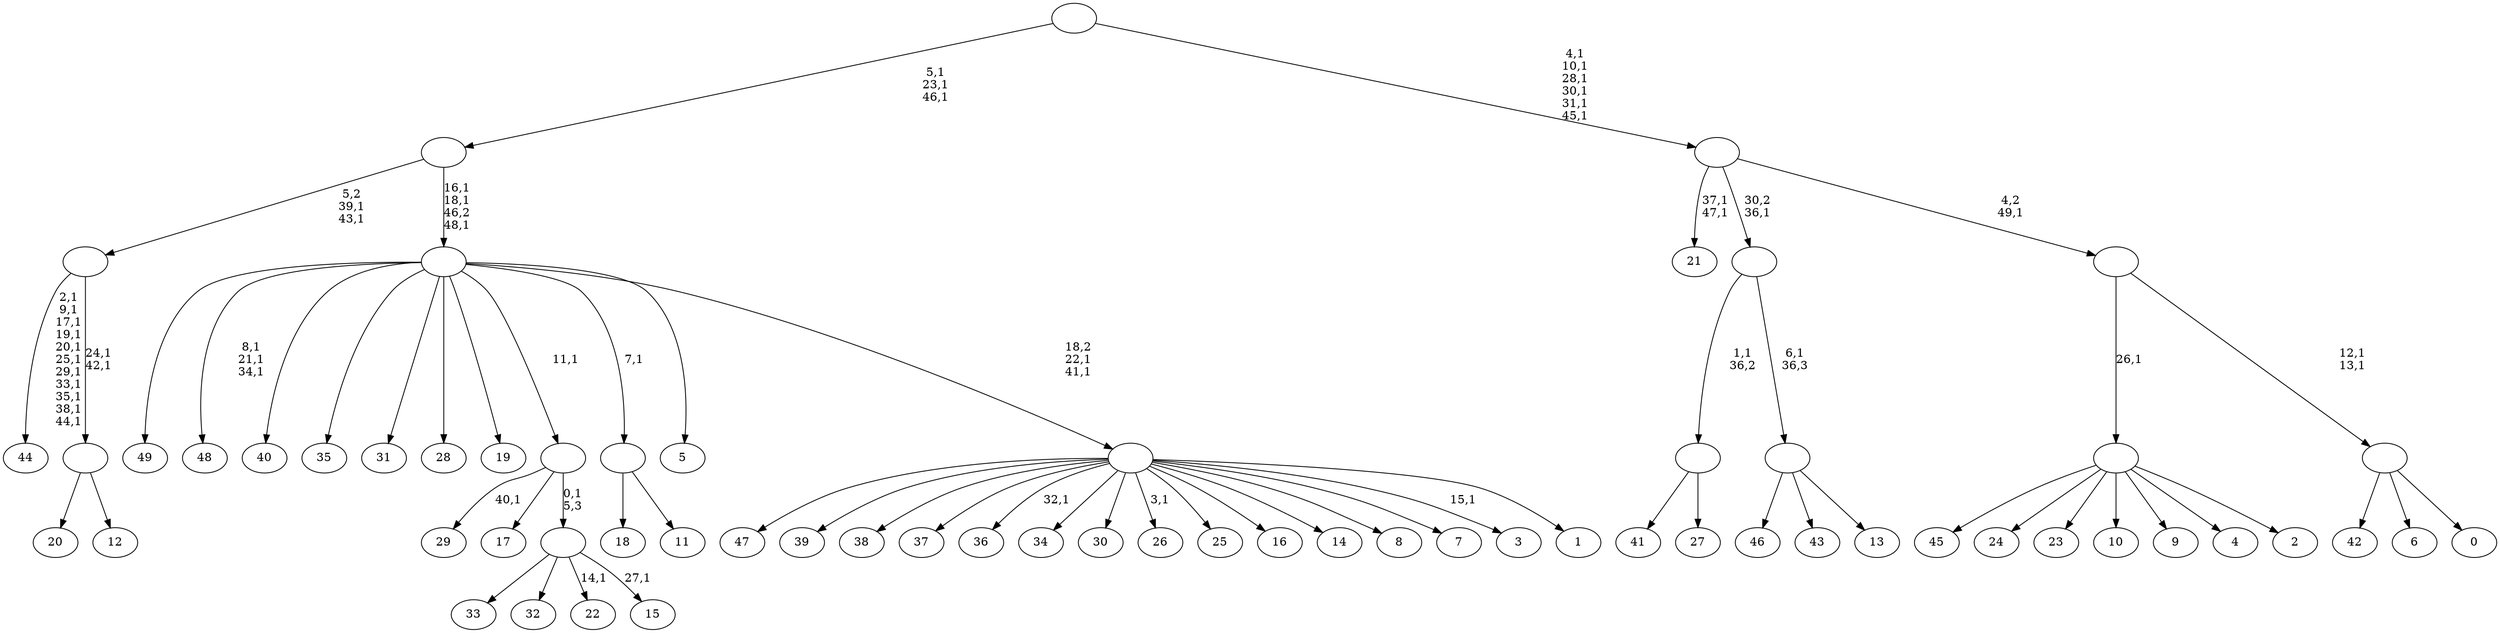 digraph T {
	100 [label="49"]
	99 [label="48"]
	95 [label="47"]
	94 [label="46"]
	93 [label="45"]
	92 [label="44"]
	80 [label="43"]
	79 [label="42"]
	78 [label="41"]
	77 [label="40"]
	76 [label="39"]
	75 [label="38"]
	74 [label="37"]
	73 [label="36"]
	71 [label="35"]
	70 [label="34"]
	69 [label="33"]
	68 [label="32"]
	67 [label="31"]
	66 [label="30"]
	65 [label="29"]
	63 [label="28"]
	62 [label="27"]
	61 [label=""]
	60 [label="26"]
	58 [label="25"]
	57 [label="24"]
	56 [label="23"]
	55 [label="22"]
	53 [label="21"]
	50 [label="20"]
	49 [label="19"]
	48 [label="18"]
	47 [label="17"]
	46 [label="16"]
	45 [label="15"]
	43 [label=""]
	42 [label=""]
	41 [label="14"]
	40 [label="13"]
	39 [label=""]
	38 [label=""]
	37 [label="12"]
	36 [label=""]
	34 [label=""]
	32 [label="11"]
	31 [label=""]
	30 [label="10"]
	29 [label="9"]
	28 [label="8"]
	27 [label="7"]
	26 [label="6"]
	25 [label="5"]
	24 [label="4"]
	23 [label="3"]
	21 [label="2"]
	20 [label=""]
	19 [label="1"]
	18 [label=""]
	16 [label=""]
	13 [label=""]
	10 [label="0"]
	9 [label=""]
	7 [label=""]
	6 [label=""]
	0 [label=""]
	61 -> 78 [label=""]
	61 -> 62 [label=""]
	43 -> 45 [label="27,1"]
	43 -> 55 [label="14,1"]
	43 -> 69 [label=""]
	43 -> 68 [label=""]
	42 -> 65 [label="40,1"]
	42 -> 47 [label=""]
	42 -> 43 [label="0,1\n5,3"]
	39 -> 94 [label=""]
	39 -> 80 [label=""]
	39 -> 40 [label=""]
	38 -> 61 [label="1,1\n36,2"]
	38 -> 39 [label="6,1\n36,3"]
	36 -> 50 [label=""]
	36 -> 37 [label=""]
	34 -> 36 [label="24,1\n42,1"]
	34 -> 92 [label="2,1\n9,1\n17,1\n19,1\n20,1\n25,1\n29,1\n33,1\n35,1\n38,1\n44,1"]
	31 -> 48 [label=""]
	31 -> 32 [label=""]
	20 -> 93 [label=""]
	20 -> 57 [label=""]
	20 -> 56 [label=""]
	20 -> 30 [label=""]
	20 -> 29 [label=""]
	20 -> 24 [label=""]
	20 -> 21 [label=""]
	18 -> 23 [label="15,1"]
	18 -> 60 [label="3,1"]
	18 -> 73 [label="32,1"]
	18 -> 95 [label=""]
	18 -> 76 [label=""]
	18 -> 75 [label=""]
	18 -> 74 [label=""]
	18 -> 70 [label=""]
	18 -> 66 [label=""]
	18 -> 58 [label=""]
	18 -> 46 [label=""]
	18 -> 41 [label=""]
	18 -> 28 [label=""]
	18 -> 27 [label=""]
	18 -> 19 [label=""]
	16 -> 18 [label="18,2\n22,1\n41,1"]
	16 -> 99 [label="8,1\n21,1\n34,1"]
	16 -> 100 [label=""]
	16 -> 77 [label=""]
	16 -> 71 [label=""]
	16 -> 67 [label=""]
	16 -> 63 [label=""]
	16 -> 49 [label=""]
	16 -> 42 [label="11,1"]
	16 -> 31 [label="7,1"]
	16 -> 25 [label=""]
	13 -> 16 [label="16,1\n18,1\n46,2\n48,1"]
	13 -> 34 [label="5,2\n39,1\n43,1"]
	9 -> 79 [label=""]
	9 -> 26 [label=""]
	9 -> 10 [label=""]
	7 -> 9 [label="12,1\n13,1"]
	7 -> 20 [label="26,1"]
	6 -> 53 [label="37,1\n47,1"]
	6 -> 38 [label="30,2\n36,1"]
	6 -> 7 [label="4,2\n49,1"]
	0 -> 6 [label="4,1\n10,1\n28,1\n30,1\n31,1\n45,1"]
	0 -> 13 [label="5,1\n23,1\n46,1"]
}
